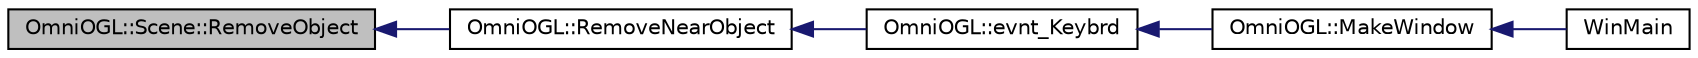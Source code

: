 digraph "OmniOGL::Scene::RemoveObject"
{
  edge [fontname="Helvetica",fontsize="10",labelfontname="Helvetica",labelfontsize="10"];
  node [fontname="Helvetica",fontsize="10",shape=record];
  rankdir="LR";
  Node1 [label="OmniOGL::Scene::RemoveObject",height=0.2,width=0.4,color="black", fillcolor="grey75", style="filled" fontcolor="black"];
  Node1 -> Node2 [dir="back",color="midnightblue",fontsize="10",style="solid",fontname="Helvetica"];
  Node2 [label="OmniOGL::RemoveNearObject",height=0.2,width=0.4,color="black", fillcolor="white", style="filled",URL="$namespace_omni_o_g_l.html#a935b24a76bf5a61c4dbc86194b759c54"];
  Node2 -> Node3 [dir="back",color="midnightblue",fontsize="10",style="solid",fontname="Helvetica"];
  Node3 [label="OmniOGL::evnt_Keybrd",height=0.2,width=0.4,color="black", fillcolor="white", style="filled",URL="$namespace_omni_o_g_l.html#a9a2525b1056458096e98c5608ed2f904"];
  Node3 -> Node4 [dir="back",color="midnightblue",fontsize="10",style="solid",fontname="Helvetica"];
  Node4 [label="OmniOGL::MakeWindow",height=0.2,width=0.4,color="black", fillcolor="white", style="filled",URL="$namespace_omni_o_g_l.html#a03177ea10e60c8e0edb883425d0f84a4"];
  Node4 -> Node5 [dir="back",color="midnightblue",fontsize="10",style="solid",fontname="Helvetica"];
  Node5 [label="WinMain",height=0.2,width=0.4,color="black", fillcolor="white", style="filled",URL="$_small_o_g_l_8cpp.html#a66e65252a6985e382838442f280f46ba"];
}
